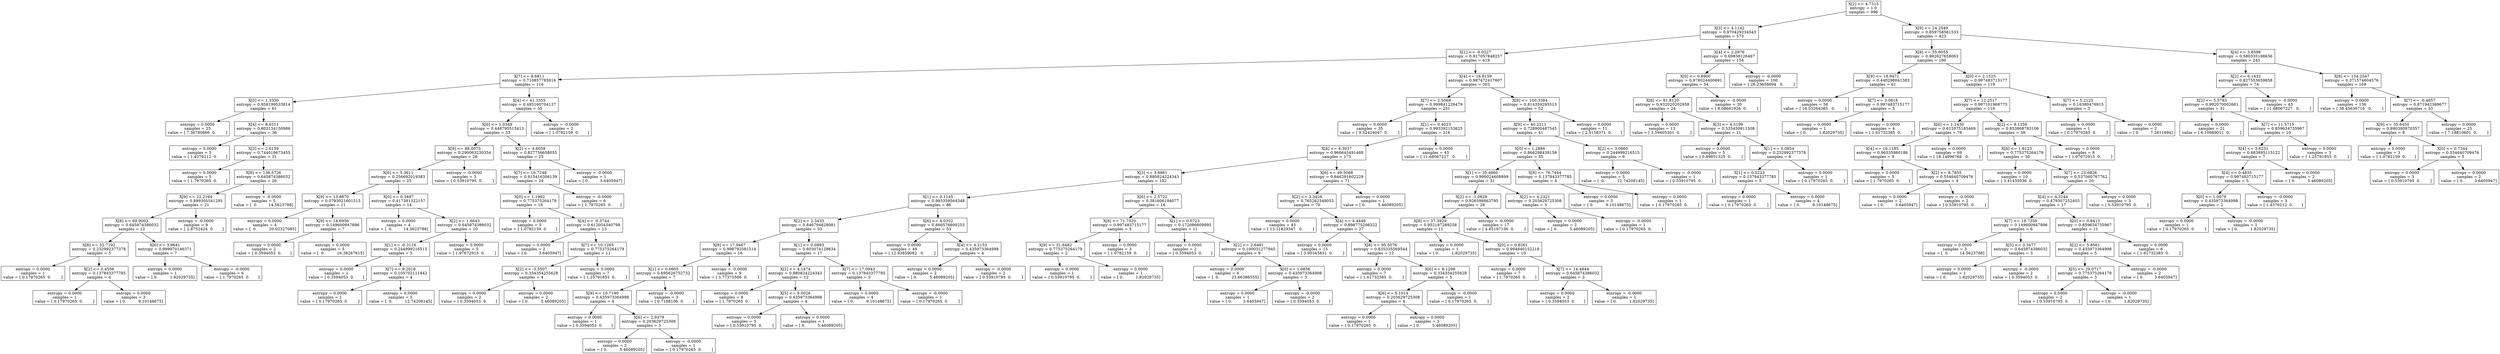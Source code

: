 digraph Tree {
0 [label="X[2] <= 4.7315\nentropy = 1.0\nsamples = 996", shape="box"] ;
1 [label="X[3] <= 4.1142\nentropy = 0.970429234543\nsamples = 573", shape="box"] ;
0 -> 1 ;
2 [label="X[1] <= -0.0227\nentropy = 0.917057848257\nsamples = 419", shape="box"] ;
1 -> 2 ;
3 [label="X[7] <= 8.6811\nentropy = 0.710857785916\nsamples = 116", shape="box"] ;
2 -> 3 ;
4 [label="X[5] <= 1.3330\nentropy = 0.958199533814\nsamples = 61", shape="box"] ;
3 -> 4 ;
5 [label="entropy = 0.0000\nsamples = 25\nvalue = [ 7.36780866  0.        ]", shape="box"] ;
4 -> 5 ;
6 [label="X[4] <= 8.0311\nentropy = 0.803134150986\nsamples = 36", shape="box"] ;
4 -> 6 ;
7 [label="entropy = 0.0000\nsamples = 5\nvalue = [ 1.4376212  0.       ]", shape="box"] ;
6 -> 7 ;
8 [label="X[3] <= 2.6159\nentropy = 0.744018673455\nsamples = 31", shape="box"] ;
6 -> 8 ;
9 [label="entropy = 0.0000\nsamples = 5\nvalue = [ 1.7970265  0.       ]", shape="box"] ;
8 -> 9 ;
10 [label="X[8] <= 136.5726\nentropy = 0.645874386032\nsamples = 26", shape="box"] ;
8 -> 10 ;
11 [label="X[9] <= 22.2164\nentropy = 0.899305541295\nsamples = 21", shape="box"] ;
10 -> 11 ;
12 [label="X[8] <= 69.9003\nentropy = 0.645874386032\nsamples = 12", shape="box"] ;
11 -> 12 ;
13 [label="X[8] <= 52.7192\nentropy = 0.232992377378\nsamples = 5", shape="box"] ;
12 -> 13 ;
14 [label="entropy = 0.0000\nsamples = 1\nvalue = [ 0.17970265  0.        ]", shape="box"] ;
13 -> 14 ;
15 [label="X[2] <= 0.4556\nentropy = 0.137843377785\nsamples = 4", shape="box"] ;
13 -> 15 ;
16 [label="entropy = 0.0000\nsamples = 1\nvalue = [ 0.17970265  0.        ]", shape="box"] ;
15 -> 16 ;
17 [label="entropy = 0.0000\nsamples = 3\nvalue = [ 0.          9.10148675]", shape="box"] ;
15 -> 17 ;
18 [label="X[6] <= 3.9641\nentropy = 0.999970146371\nsamples = 7", shape="box"] ;
12 -> 18 ;
19 [label="entropy = 0.0000\nsamples = 1\nvalue = [ 0.          1.82029735]", shape="box"] ;
18 -> 19 ;
20 [label="entropy = -0.0000\nsamples = 6\nvalue = [ 1.7970265  0.       ]", shape="box"] ;
18 -> 20 ;
21 [label="entropy = -0.0000\nsamples = 9\nvalue = [ 2.8752424  0.       ]", shape="box"] ;
11 -> 21 ;
22 [label="entropy = -0.0000\nsamples = 5\nvalue = [  0.         14.5623788]", shape="box"] ;
10 -> 22 ;
23 [label="X[4] <= 41.3355\nentropy = 0.485160704137\nsamples = 55", shape="box"] ;
3 -> 23 ;
24 [label="X[0] <= 1.0349\nentropy = 0.448795515413\nsamples = 53", shape="box"] ;
23 -> 24 ;
25 [label="X[9] <= 88.0073\nentropy = 0.290063230354\nsamples = 28", shape="box"] ;
24 -> 25 ;
26 [label="X[6] <= 5.3611\nentropy = 0.256692019383\nsamples = 25", shape="box"] ;
25 -> 26 ;
27 [label="X[9] <= 13.8870\nentropy = 0.0793021601515\nsamples = 11", shape="box"] ;
26 -> 27 ;
28 [label="entropy = 0.0000\nsamples = 4\nvalue = [  0.          20.02327085]", shape="box"] ;
27 -> 28 ;
29 [label="X[9] <= 14.6956\nentropy = 0.149600947896\nsamples = 7", shape="box"] ;
27 -> 29 ;
30 [label="entropy = 0.0000\nsamples = 2\nvalue = [ 0.3594053  0.       ]", shape="box"] ;
29 -> 30 ;
31 [label="entropy = 0.0000\nsamples = 5\nvalue = [  0.          16.38267615]", shape="box"] ;
29 -> 31 ;
32 [label="X[0] <= 0.3487\nentropy = 0.417381322157\nsamples = 14", shape="box"] ;
26 -> 32 ;
33 [label="entropy = 0.0000\nsamples = 4\nvalue = [  0.         14.5623788]", shape="box"] ;
32 -> 33 ;
34 [label="X[2] <= 1.6643\nentropy = 0.645874386032\nsamples = 10", shape="box"] ;
32 -> 34 ;
35 [label="X[1] <= -0.3116\nentropy = 0.244999216515\nsamples = 5", shape="box"] ;
34 -> 35 ;
36 [label="entropy = 0.0000\nsamples = 1\nvalue = [ 0.3594053  0.       ]", shape="box"] ;
35 -> 36 ;
37 [label="X[7] <= 9.2018\nentropy = 0.105702111842\nsamples = 4", shape="box"] ;
35 -> 37 ;
38 [label="entropy = 0.0000\nsamples = 1\nvalue = [ 0.17970265  0.        ]", shape="box"] ;
37 -> 38 ;
39 [label="entropy = 0.0000\nsamples = 3\nvalue = [  0.          12.74208145]", shape="box"] ;
37 -> 39 ;
40 [label="entropy = 0.0000\nsamples = 5\nvalue = [ 1.97672915  0.        ]", shape="box"] ;
34 -> 40 ;
41 [label="entropy = -0.0000\nsamples = 3\nvalue = [ 0.53910795  0.        ]", shape="box"] ;
25 -> 41 ;
42 [label="X[2] <= 4.6058\nentropy = 0.827756658055\nsamples = 25", shape="box"] ;
24 -> 42 ;
43 [label="X[7] <= 16.7248\nentropy = 0.915416306139\nsamples = 24", shape="box"] ;
42 -> 43 ;
44 [label="X[0] <= 1.1962\nentropy = 0.775375264179\nsamples = 18", shape="box"] ;
43 -> 44 ;
45 [label="entropy = 0.0000\nsamples = 5\nvalue = [ 1.0782159  0.       ]", shape="box"] ;
44 -> 45 ;
46 [label="X[4] <= -0.3744\nentropy = 0.612054340798\nsamples = 13", shape="box"] ;
44 -> 46 ;
47 [label="entropy = 0.0000\nsamples = 2\nvalue = [ 0.         3.6405947]", shape="box"] ;
46 -> 47 ;
48 [label="X[7] <= 10.1265\nentropy = 0.775375264179\nsamples = 11", shape="box"] ;
46 -> 48 ;
49 [label="X[2] <= -3.5507\nentropy = 0.334354255628\nsamples = 4", shape="box"] ;
48 -> 49 ;
50 [label="entropy = 0.0000\nsamples = 2\nvalue = [ 0.3594053  0.       ]", shape="box"] ;
49 -> 50 ;
51 [label="entropy = 0.0000\nsamples = 2\nvalue = [ 0.          5.46089205]", shape="box"] ;
49 -> 51 ;
52 [label="entropy = 0.0000\nsamples = 7\nvalue = [ 1.25791855  0.        ]", shape="box"] ;
48 -> 52 ;
53 [label="entropy = -0.0000\nsamples = 6\nvalue = [ 1.7970265  0.       ]", shape="box"] ;
43 -> 53 ;
54 [label="entropy = -0.0000\nsamples = 1\nvalue = [ 0.         3.6405947]", shape="box"] ;
42 -> 54 ;
55 [label="entropy = -0.0000\nsamples = 2\nvalue = [ 1.0782159  0.       ]", shape="box"] ;
23 -> 55 ;
56 [label="X[4] <= 16.8159\nentropy = 0.987472417607\nsamples = 303", shape="box"] ;
2 -> 56 ;
57 [label="X[7] <= 2.5068\nentropy = 0.999841226479\nsamples = 251", shape="box"] ;
56 -> 57 ;
58 [label="entropy = 0.0000\nsamples = 35\nvalue = [ 9.52424047  0.        ]", shape="box"] ;
57 -> 58 ;
59 [label="X[1] <= 0.4023\nentropy = 0.993392153625\nsamples = 216", shape="box"] ;
57 -> 59 ;
60 [label="X[6] <= 4.3037\nentropy = 0.966645491488\nsamples = 173", shape="box"] ;
59 -> 60 ;
61 [label="X[3] <= 3.8861\nentropy = 0.880824224343\nsamples = 102", shape="box"] ;
60 -> 61 ;
62 [label="X[1] <= 0.1145\nentropy = 0.993359564348\nsamples = 86", shape="box"] ;
61 -> 62 ;
63 [label="X[2] <= 2.3433\nentropy = 0.846794828081\nsamples = 33", shape="box"] ;
62 -> 63 ;
64 [label="X[9] <= 17.9467\nentropy = 0.998792581514\nsamples = 16", shape="box"] ;
63 -> 64 ;
65 [label="X[1] <= 0.0805\nentropy = 0.695626752732\nsamples = 7", shape="box"] ;
64 -> 65 ;
66 [label="X[9] <= 10.7190\nentropy = 0.435973364998\nsamples = 4", shape="box"] ;
65 -> 66 ;
67 [label="entropy = 0.0000\nsamples = 1\nvalue = [ 0.3594053  0.       ]", shape="box"] ;
66 -> 67 ;
68 [label="X[6] <= 2.9379\nentropy = 0.203629725308\nsamples = 3", shape="box"] ;
66 -> 68 ;
69 [label="entropy = 0.0000\nsamples = 2\nvalue = [ 0.          5.46089205]", shape="box"] ;
68 -> 69 ;
70 [label="entropy = -0.0000\nsamples = 1\nvalue = [ 0.17970265  0.        ]", shape="box"] ;
68 -> 70 ;
71 [label="entropy = -0.0000\nsamples = 3\nvalue = [ 0.7188106  0.       ]", shape="box"] ;
65 -> 71 ;
72 [label="entropy = -0.0000\nsamples = 9\nvalue = [ 3.77375566  0.        ]", shape="box"] ;
64 -> 72 ;
73 [label="X[1] <= 0.0893\nentropy = 0.603074128634\nsamples = 17", shape="box"] ;
63 -> 73 ;
74 [label="X[2] <= 4.1474\nentropy = 0.880824224343\nsamples = 12", shape="box"] ;
73 -> 74 ;
75 [label="entropy = 0.0000\nsamples = 8\nvalue = [ 1.7970265  0.       ]", shape="box"] ;
74 -> 75 ;
76 [label="X[5] <= 9.0026\nentropy = 0.435973364998\nsamples = 4", shape="box"] ;
74 -> 76 ;
77 [label="entropy = 0.0000\nsamples = 3\nvalue = [ 0.53910795  0.        ]", shape="box"] ;
76 -> 77 ;
78 [label="entropy = 0.0000\nsamples = 1\nvalue = [ 0.          5.46089205]", shape="box"] ;
76 -> 78 ;
79 [label="X[7] <= 17.0943\nentropy = 0.137843377785\nsamples = 5", shape="box"] ;
73 -> 79 ;
80 [label="entropy = 0.0000\nsamples = 4\nvalue = [ 0.          9.10148675]", shape="box"] ;
79 -> 80 ;
81 [label="entropy = -0.0000\nsamples = 1\nvalue = [ 0.17970265  0.        ]", shape="box"] ;
79 -> 81 ;
82 [label="X[6] <= 4.0352\nentropy = 0.866576800253\nsamples = 53", shape="box"] ;
62 -> 82 ;
83 [label="entropy = 0.0000\nsamples = 49\nvalue = [ 12.93859082   0.        ]", shape="box"] ;
82 -> 83 ;
84 [label="X[4] <= 4.2153\nentropy = 0.435973364998\nsamples = 4", shape="box"] ;
82 -> 84 ;
85 [label="entropy = 0.0000\nsamples = 2\nvalue = [ 0.          5.46089205]", shape="box"] ;
84 -> 85 ;
86 [label="entropy = -0.0000\nsamples = 2\nvalue = [ 0.53910795  0.        ]", shape="box"] ;
84 -> 86 ;
87 [label="X[6] <= 2.5722\nentropy = 0.381606194077\nsamples = 16", shape="box"] ;
61 -> 87 ;
88 [label="X[8] <= 71.7520\nentropy = 0.997483715177\nsamples = 5", shape="box"] ;
87 -> 88 ;
89 [label="X[9] <= 31.6482\nentropy = 0.775375264179\nsamples = 2", shape="box"] ;
88 -> 89 ;
90 [label="entropy = 0.0000\nsamples = 1\nvalue = [ 0.53910795  0.        ]", shape="box"] ;
89 -> 90 ;
91 [label="entropy = 0.0000\nsamples = 1\nvalue = [ 0.          1.82029735]", shape="box"] ;
89 -> 91 ;
92 [label="entropy = 0.0000\nsamples = 3\nvalue = [ 1.0782159  0.       ]", shape="box"] ;
88 -> 92 ;
93 [label="X[1] <= 0.0723\nentropy = 0.172086609895\nsamples = 11", shape="box"] ;
87 -> 93 ;
94 [label="entropy = 0.0000\nsamples = 2\nvalue = [ 0.3594053  0.       ]", shape="box"] ;
93 -> 94 ;
95 [label="X[2] <= 2.6481\nentropy = 0.100031277945\nsamples = 9", shape="box"] ;
93 -> 95 ;
96 [label="entropy = 0.0000\nsamples = 6\nvalue = [  0.          23.66386555]", shape="box"] ;
95 -> 96 ;
97 [label="X[0] <= 1.0856\nentropy = 0.435973364998\nsamples = 3", shape="box"] ;
95 -> 97 ;
98 [label="entropy = 0.0000\nsamples = 1\nvalue = [ 0.         3.6405947]", shape="box"] ;
97 -> 98 ;
99 [label="entropy = -0.0000\nsamples = 2\nvalue = [ 0.3594053  0.       ]", shape="box"] ;
97 -> 99 ;
100 [label="X[6] <= 49.5088\nentropy = 0.946291602229\nsamples = 71", shape="box"] ;
60 -> 100 ;
101 [label="X[2] <= 3.3426\nentropy = 0.765262348053\nsamples = 70", shape="box"] ;
100 -> 101 ;
102 [label="entropy = 0.0000\nsamples = 43\nvalue = [ 13.11829347   0.        ]", shape="box"] ;
101 -> 102 ;
103 [label="X[4] <= 4.4448\nentropy = 0.998775298322\nsamples = 27", shape="box"] ;
101 -> 103 ;
104 [label="entropy = 0.0000\nsamples = 15\nvalue = [ 3.95345831  0.        ]", shape="box"] ;
103 -> 104 ;
105 [label="X[8] <= 95.5076\nentropy = 0.835335569544\nsamples = 12", shape="box"] ;
103 -> 105 ;
106 [label="entropy = 0.0000\nsamples = 7\nvalue = [ 1.61732385  0.        ]", shape="box"] ;
105 -> 106 ;
107 [label="X[6] <= 8.1206\nentropy = 0.334354255628\nsamples = 5", shape="box"] ;
105 -> 107 ;
108 [label="X[6] <= 5.1014\nentropy = 0.203629725308\nsamples = 4", shape="box"] ;
107 -> 108 ;
109 [label="entropy = 0.0000\nsamples = 1\nvalue = [ 0.17970265  0.        ]", shape="box"] ;
108 -> 109 ;
110 [label="entropy = 0.0000\nsamples = 3\nvalue = [ 0.          5.46089205]", shape="box"] ;
108 -> 110 ;
111 [label="entropy = -0.0000\nsamples = 1\nvalue = [ 0.17970265  0.        ]", shape="box"] ;
107 -> 111 ;
112 [label="entropy = 0.0000\nsamples = 1\nvalue = [ 0.          5.46089205]", shape="box"] ;
100 -> 112 ;
113 [label="entropy = 0.0000\nsamples = 43\nvalue = [ 11.68067227   0.        ]", shape="box"] ;
59 -> 113 ;
114 [label="X[8] <= 100.3384\nentropy = 0.814359295513\nsamples = 52", shape="box"] ;
56 -> 114 ;
115 [label="X[9] <= 40.2211\nentropy = 0.728900487545\nsamples = 41", shape="box"] ;
114 -> 115 ;
116 [label="X[0] <= 1.2886\nentropy = 0.866298439158\nsamples = 35", shape="box"] ;
115 -> 116 ;
117 [label="X[1] <= 35.4860\nentropy = 0.990024608899\nsamples = 31", shape="box"] ;
116 -> 117 ;
118 [label="X[2] <= -1.0828\nentropy = 0.926598863795\nsamples = 28", shape="box"] ;
117 -> 118 ;
119 [label="X[8] <= 37.3929\nentropy = 0.952187289258\nsamples = 11", shape="box"] ;
118 -> 119 ;
120 [label="entropy = 0.0000\nsamples = 1\nvalue = [ 0.          1.82029735]", shape="box"] ;
119 -> 120 ;
121 [label="X[0] <= 0.8261\nentropy = 0.994840152218\nsamples = 10", shape="box"] ;
119 -> 121 ;
122 [label="entropy = 0.0000\nsamples = 7\nvalue = [ 1.7970265  0.       ]", shape="box"] ;
121 -> 122 ;
123 [label="X[7] <= 14.4844\nentropy = 0.645874386032\nsamples = 3", shape="box"] ;
121 -> 123 ;
124 [label="entropy = 0.0000\nsamples = 2\nvalue = [ 0.3594053  0.       ]", shape="box"] ;
123 -> 124 ;
125 [label="entropy = -0.0000\nsamples = 1\nvalue = [ 0.          1.82029735]", shape="box"] ;
123 -> 125 ;
126 [label="entropy = -0.0000\nsamples = 17\nvalue = [ 4.85197156  0.        ]", shape="box"] ;
118 -> 126 ;
127 [label="X[2] <= 4.2321\nentropy = 0.203629725308\nsamples = 3", shape="box"] ;
117 -> 127 ;
128 [label="entropy = 0.0000\nsamples = 2\nvalue = [ 0.          5.46089205]", shape="box"] ;
127 -> 128 ;
129 [label="entropy = -0.0000\nsamples = 1\nvalue = [ 0.17970265  0.        ]", shape="box"] ;
127 -> 129 ;
130 [label="X[8] <= 76.7444\nentropy = 0.137843377785\nsamples = 4", shape="box"] ;
116 -> 130 ;
131 [label="entropy = 0.0000\nsamples = 3\nvalue = [ 0.          9.10148675]", shape="box"] ;
130 -> 131 ;
132 [label="entropy = 0.0000\nsamples = 1\nvalue = [ 0.17970265  0.        ]", shape="box"] ;
130 -> 132 ;
133 [label="X[2] <= 3.0860\nentropy = 0.244999216515\nsamples = 6", shape="box"] ;
115 -> 133 ;
134 [label="entropy = 0.0000\nsamples = 5\nvalue = [  0.          12.74208145]", shape="box"] ;
133 -> 134 ;
135 [label="entropy = -0.0000\nsamples = 1\nvalue = [ 0.53910795  0.        ]", shape="box"] ;
133 -> 135 ;
136 [label="entropy = 0.0000\nsamples = 11\nvalue = [ 2.5158371  0.       ]", shape="box"] ;
114 -> 136 ;
137 [label="X[4] <= 2.2976\nentropy = 0.69838126467\nsamples = 154", shape="box"] ;
1 -> 137 ;
138 [label="X[0] <= 0.8900\nentropy = 0.978024400691\nsamples = 54", shape="box"] ;
137 -> 138 ;
139 [label="X[8] <= 81.8120\nentropy = 0.932020202958\nsamples = 24", shape="box"] ;
138 -> 139 ;
140 [label="entropy = 0.0000\nsamples = 13\nvalue = [ 3.59405301  0.        ]", shape="box"] ;
139 -> 140 ;
141 [label="X[3] <= 4.5199\nentropy = 0.533450811508\nsamples = 11", shape="box"] ;
139 -> 141 ;
142 [label="entropy = 0.0000\nsamples = 5\nvalue = [ 0.89851325  0.        ]", shape="box"] ;
141 -> 142 ;
143 [label="X[1] <= 0.0854\nentropy = 0.232992377378\nsamples = 6", shape="box"] ;
141 -> 143 ;
144 [label="X[1] <= 0.0223\nentropy = 0.137843377785\nsamples = 5", shape="box"] ;
143 -> 144 ;
145 [label="entropy = 0.0000\nsamples = 1\nvalue = [ 0.17970265  0.        ]", shape="box"] ;
144 -> 145 ;
146 [label="entropy = 0.0000\nsamples = 4\nvalue = [ 0.          9.10148675]", shape="box"] ;
144 -> 146 ;
147 [label="entropy = 0.0000\nsamples = 1\nvalue = [ 0.17970265  0.        ]", shape="box"] ;
143 -> 147 ;
148 [label="entropy = -0.0000\nsamples = 30\nvalue = [ 8.08661926  0.        ]", shape="box"] ;
138 -> 148 ;
149 [label="entropy = -0.0000\nsamples = 100\nvalue = [ 26.23658694   0.        ]", shape="box"] ;
137 -> 149 ;
150 [label="X[9] <= 24.2549\nentropy = 0.859758561533\nsamples = 423", shape="box"] ;
0 -> 150 ;
151 [label="X[8] <= 55.6055\nentropy = 0.982627658063\nsamples = 180", shape="box"] ;
150 -> 151 ;
152 [label="X[9] <= 18.9471\nentropy = 0.440298041383\nsamples = 61", shape="box"] ;
151 -> 152 ;
153 [label="entropy = 0.0000\nsamples = 56\nvalue = [ 16.53264383   0.        ]", shape="box"] ;
152 -> 153 ;
154 [label="X[7] <= 3.0816\nentropy = 0.997483715177\nsamples = 5", shape="box"] ;
152 -> 154 ;
155 [label="entropy = 0.0000\nsamples = 1\nvalue = [ 0.          1.82029735]", shape="box"] ;
154 -> 155 ;
156 [label="entropy = 0.0000\nsamples = 4\nvalue = [ 1.61732385  0.        ]", shape="box"] ;
154 -> 156 ;
157 [label="X[0] <= 2.1525\nentropy = 0.997483715177\nsamples = 119", shape="box"] ;
151 -> 157 ;
158 [label="X[7] <= 12.2517\nentropy = 0.997101968775\nsamples = 116", shape="box"] ;
157 -> 158 ;
159 [label="X[6] <= 1.1430\nentropy = 0.612075185469\nsamples = 78", shape="box"] ;
158 -> 159 ;
160 [label="X[4] <= 16.1185\nentropy = 0.96535980186\nsamples = 9", shape="box"] ;
159 -> 160 ;
161 [label="entropy = 0.0000\nsamples = 5\nvalue = [ 1.7970265  0.       ]", shape="box"] ;
160 -> 161 ;
162 [label="X[2] <= 8.7855\nentropy = 0.554640709476\nsamples = 4", shape="box"] ;
160 -> 162 ;
163 [label="entropy = 0.0000\nsamples = 2\nvalue = [ 0.         3.6405947]", shape="box"] ;
162 -> 163 ;
164 [label="entropy = -0.0000\nsamples = 2\nvalue = [ 0.53910795  0.        ]", shape="box"] ;
162 -> 164 ;
165 [label="entropy = 0.0000\nsamples = 69\nvalue = [ 18.14996768   0.        ]", shape="box"] ;
159 -> 165 ;
166 [label="X[2] <= 9.1350\nentropy = 0.853868783106\nsamples = 38", shape="box"] ;
158 -> 166 ;
167 [label="X[6] <= 1.6123\nentropy = 0.775375264179\nsamples = 30", shape="box"] ;
166 -> 167 ;
168 [label="entropy = 0.0000\nsamples = 10\nvalue = [ 3.41435036  0.        ]", shape="box"] ;
167 -> 168 ;
169 [label="X[7] <= 23.6826\nentropy = 0.537060767762\nsamples = 20", shape="box"] ;
167 -> 169 ;
170 [label="X[4] <= 4.3244\nentropy = 0.479307252403\nsamples = 17", shape="box"] ;
169 -> 170 ;
171 [label="X[7] <= 18.7359\nentropy = 0.149600947896\nsamples = 6", shape="box"] ;
170 -> 171 ;
172 [label="entropy = 0.0000\nsamples = 3\nvalue = [  0.         14.5623788]", shape="box"] ;
171 -> 172 ;
173 [label="X[5] <= 3.3477\nentropy = 0.645874386032\nsamples = 3", shape="box"] ;
171 -> 173 ;
174 [label="entropy = 0.0000\nsamples = 1\nvalue = [ 0.          1.82029735]", shape="box"] ;
173 -> 174 ;
175 [label="entropy = -0.0000\nsamples = 2\nvalue = [ 0.3594053  0.       ]", shape="box"] ;
173 -> 175 ;
176 [label="X[0] <= 0.8413\nentropy = 0.859634735967\nsamples = 11", shape="box"] ;
170 -> 176 ;
177 [label="X[2] <= 5.8561\nentropy = 0.435973364998\nsamples = 5", shape="box"] ;
176 -> 177 ;
178 [label="X[5] <= 29.0717\nentropy = 0.775375264179\nsamples = 3", shape="box"] ;
177 -> 178 ;
179 [label="entropy = 0.0000\nsamples = 2\nvalue = [ 0.53910795  0.        ]", shape="box"] ;
178 -> 179 ;
180 [label="entropy = -0.0000\nsamples = 1\nvalue = [ 0.          1.82029735]", shape="box"] ;
178 -> 180 ;
181 [label="entropy = -0.0000\nsamples = 2\nvalue = [ 0.         3.6405947]", shape="box"] ;
177 -> 181 ;
182 [label="entropy = 0.0000\nsamples = 6\nvalue = [ 1.61732385  0.        ]", shape="box"] ;
176 -> 182 ;
183 [label="entropy = 0.0000\nsamples = 3\nvalue = [ 0.53910795  0.        ]", shape="box"] ;
169 -> 183 ;
184 [label="entropy = 0.0000\nsamples = 8\nvalue = [ 1.97672915  0.        ]", shape="box"] ;
166 -> 184 ;
185 [label="X[7] <= 5.2125\nentropy = 0.16380476915\nsamples = 3", shape="box"] ;
157 -> 185 ;
186 [label="entropy = 0.0000\nsamples = 1\nvalue = [ 0.17970265  0.        ]", shape="box"] ;
185 -> 186 ;
187 [label="entropy = 0.0000\nsamples = 2\nvalue = [ 0.         7.2811894]", shape="box"] ;
185 -> 187 ;
188 [label="X[4] <= 3.8598\nentropy = 0.580335188636\nsamples = 243", shape="box"] ;
150 -> 188 ;
189 [label="X[2] <= 6.1432\nentropy = 0.827553659858\nsamples = 74", shape="box"] ;
188 -> 189 ;
190 [label="X[2] <= 5.5783\nentropy = 0.992070002681\nsamples = 31", shape="box"] ;
189 -> 190 ;
191 [label="entropy = 0.0000\nsamples = 21\nvalue = [ 6.10989011  0.        ]", shape="box"] ;
190 -> 191 ;
192 [label="X[7] <= 11.5715\nentropy = 0.859634735967\nsamples = 10", shape="box"] ;
190 -> 192 ;
193 [label="X[4] <= 3.6231\nentropy = 0.683895115122\nsamples = 7", shape="box"] ;
192 -> 193 ;
194 [label="X[4] <= 0.4835\nentropy = 0.997483715177\nsamples = 5", shape="box"] ;
193 -> 194 ;
195 [label="X[0] <= 1.0076\nentropy = 0.435973364998\nsamples = 2", shape="box"] ;
194 -> 195 ;
196 [label="entropy = 0.0000\nsamples = 1\nvalue = [ 0.17970265  0.        ]", shape="box"] ;
195 -> 196 ;
197 [label="entropy = -0.0000\nsamples = 1\nvalue = [ 0.          1.82029735]", shape="box"] ;
195 -> 197 ;
198 [label="entropy = -0.0000\nsamples = 3\nvalue = [ 1.4376212  0.       ]", shape="box"] ;
194 -> 198 ;
199 [label="entropy = 0.0000\nsamples = 2\nvalue = [ 0.          5.46089205]", shape="box"] ;
193 -> 199 ;
200 [label="entropy = 0.0000\nsamples = 3\nvalue = [ 1.25791855  0.        ]", shape="box"] ;
192 -> 200 ;
201 [label="entropy = -0.0000\nsamples = 43\nvalue = [ 11.68067227   0.        ]", shape="box"] ;
189 -> 201 ;
202 [label="X[8] <= 134.2547\nentropy = 0.371574604576\nsamples = 169", shape="box"] ;
188 -> 202 ;
203 [label="entropy = 0.0000\nsamples = 136\nvalue = [ 38.45636716   0.        ]", shape="box"] ;
202 -> 203 ;
204 [label="X[7] <= -0.4657\nentropy = 0.871942369677\nsamples = 33", shape="box"] ;
202 -> 204 ;
205 [label="X[9] <= 35.6450\nentropy = 0.890380970357\nsamples = 8", shape="box"] ;
204 -> 205 ;
206 [label="entropy = 0.0000\nsamples = 3\nvalue = [ 1.0782159  0.       ]", shape="box"] ;
205 -> 206 ;
207 [label="X[0] <= 0.7344\nentropy = 0.554640709476\nsamples = 5", shape="box"] ;
205 -> 207 ;
208 [label="entropy = 0.0000\nsamples = 3\nvalue = [ 0.53910795  0.        ]", shape="box"] ;
207 -> 208 ;
209 [label="entropy = 0.0000\nsamples = 2\nvalue = [ 0.         3.6405947]", shape="box"] ;
207 -> 209 ;
210 [label="entropy = 0.0000\nsamples = 25\nvalue = [ 7.18810601  0.        ]", shape="box"] ;
204 -> 210 ;
}